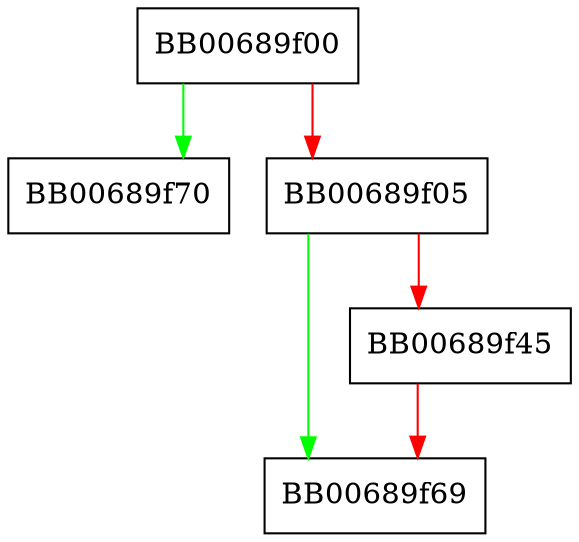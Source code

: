 digraph ossl_x509_set0_libctx {
  node [shape="box"];
  graph [splines=ortho];
  BB00689f00 -> BB00689f70 [color="green"];
  BB00689f00 -> BB00689f05 [color="red"];
  BB00689f05 -> BB00689f69 [color="green"];
  BB00689f05 -> BB00689f45 [color="red"];
  BB00689f45 -> BB00689f69 [color="red"];
}